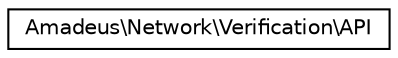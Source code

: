 digraph "Graphical Class Hierarchy"
{
  edge [fontname="Helvetica",fontsize="10",labelfontname="Helvetica",labelfontsize="10"];
  node [fontname="Helvetica",fontsize="10",shape=record];
  rankdir="LR";
  Node0 [label="Amadeus\\Network\\Verification\\API",height=0.2,width=0.4,color="black", fillcolor="white", style="filled",URL="$classAmadeus_1_1Network_1_1Verification_1_1API.html"];
}
